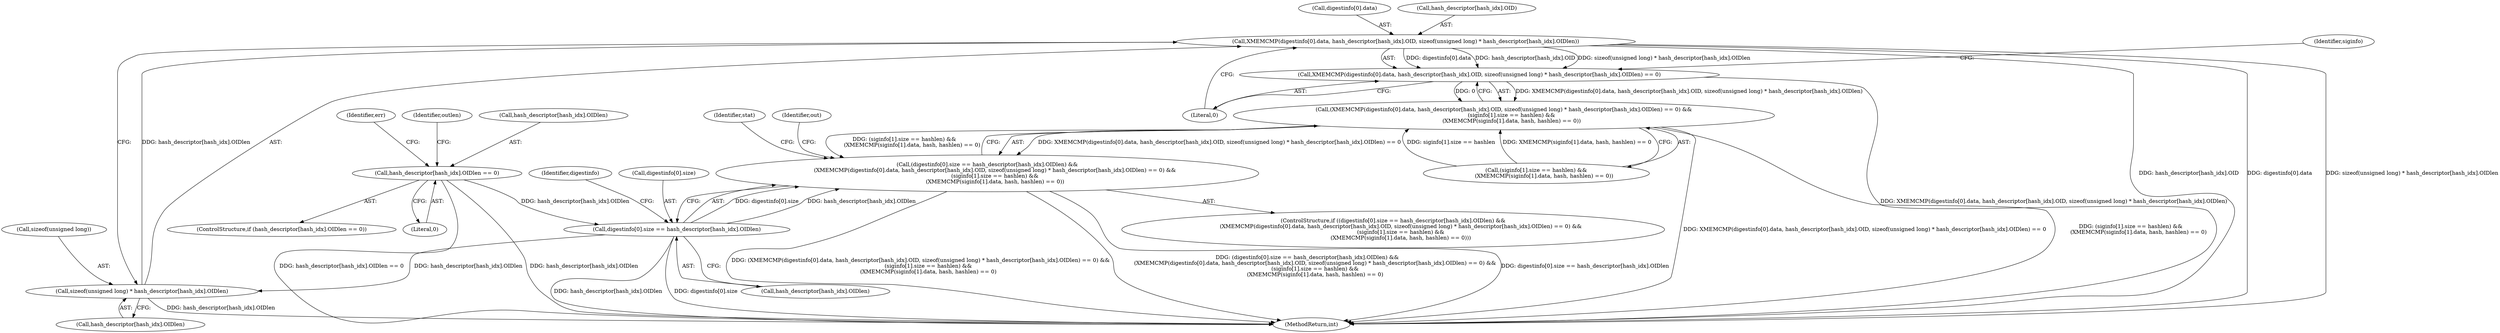 digraph "1_libtomcrypt_5eb9743410ce4657e9d54fef26a2ee31a1b5dd0@array" {
"1000403" [label="(Call,XMEMCMP(digestinfo[0].data, hash_descriptor[hash_idx].OID, sizeof(unsigned long) * hash_descriptor[hash_idx].OIDlen))"];
"1000414" [label="(Call,sizeof(unsigned long) * hash_descriptor[hash_idx].OIDlen)"];
"1000390" [label="(Call,digestinfo[0].size == hash_descriptor[hash_idx].OIDlen)"];
"1000286" [label="(Call,hash_descriptor[hash_idx].OIDlen == 0)"];
"1000402" [label="(Call,XMEMCMP(digestinfo[0].data, hash_descriptor[hash_idx].OID, sizeof(unsigned long) * hash_descriptor[hash_idx].OIDlen) == 0)"];
"1000401" [label="(Call,(XMEMCMP(digestinfo[0].data, hash_descriptor[hash_idx].OID, sizeof(unsigned long) * hash_descriptor[hash_idx].OIDlen) == 0) &&\n         (siginfo[1].size == hashlen) &&\n         (XMEMCMP(siginfo[1].data, hash, hashlen) == 0))"];
"1000389" [label="(Call,(digestinfo[0].size == hash_descriptor[hash_idx].OIDlen) &&\n         (XMEMCMP(digestinfo[0].data, hash_descriptor[hash_idx].OID, sizeof(unsigned long) * hash_descriptor[hash_idx].OIDlen) == 0) &&\n         (siginfo[1].size == hashlen) &&\n         (XMEMCMP(siginfo[1].data, hash, hashlen) == 0))"];
"1000285" [label="(ControlStructure,if (hash_descriptor[hash_idx].OIDlen == 0))"];
"1000292" [label="(Literal,0)"];
"1000444" [label="(Identifier,stat)"];
"1000388" [label="(ControlStructure,if ((digestinfo[0].size == hash_descriptor[hash_idx].OIDlen) &&\n         (XMEMCMP(digestinfo[0].data, hash_descriptor[hash_idx].OID, sizeof(unsigned long) * hash_descriptor[hash_idx].OIDlen) == 0) &&\n         (siginfo[1].size == hashlen) &&\n         (XMEMCMP(siginfo[1].data, hash, hashlen) == 0)))"];
"1000287" [label="(Call,hash_descriptor[hash_idx].OIDlen)"];
"1000427" [label="(Identifier,siginfo)"];
"1000401" [label="(Call,(XMEMCMP(digestinfo[0].data, hash_descriptor[hash_idx].OID, sizeof(unsigned long) * hash_descriptor[hash_idx].OIDlen) == 0) &&\n         (siginfo[1].size == hashlen) &&\n         (XMEMCMP(siginfo[1].data, hash, hashlen) == 0))"];
"1000422" [label="(Literal,0)"];
"1000295" [label="(Identifier,err)"];
"1000414" [label="(Call,sizeof(unsigned long) * hash_descriptor[hash_idx].OIDlen)"];
"1000286" [label="(Call,hash_descriptor[hash_idx].OIDlen == 0)"];
"1000406" [label="(Identifier,digestinfo)"];
"1000390" [label="(Call,digestinfo[0].size == hash_descriptor[hash_idx].OIDlen)"];
"1000391" [label="(Call,digestinfo[0].size)"];
"1000404" [label="(Call,digestinfo[0].data)"];
"1000409" [label="(Call,hash_descriptor[hash_idx].OID)"];
"1000299" [label="(Identifier,outlen)"];
"1000396" [label="(Call,hash_descriptor[hash_idx].OIDlen)"];
"1000402" [label="(Call,XMEMCMP(digestinfo[0].data, hash_descriptor[hash_idx].OID, sizeof(unsigned long) * hash_descriptor[hash_idx].OIDlen) == 0)"];
"1000423" [label="(Call,(siginfo[1].size == hashlen) &&\n         (XMEMCMP(siginfo[1].data, hash, hashlen) == 0))"];
"1000447" [label="(Identifier,out)"];
"1000417" [label="(Call,hash_descriptor[hash_idx].OIDlen)"];
"1000459" [label="(MethodReturn,int)"];
"1000415" [label="(Call,sizeof(unsigned long))"];
"1000403" [label="(Call,XMEMCMP(digestinfo[0].data, hash_descriptor[hash_idx].OID, sizeof(unsigned long) * hash_descriptor[hash_idx].OIDlen))"];
"1000389" [label="(Call,(digestinfo[0].size == hash_descriptor[hash_idx].OIDlen) &&\n         (XMEMCMP(digestinfo[0].data, hash_descriptor[hash_idx].OID, sizeof(unsigned long) * hash_descriptor[hash_idx].OIDlen) == 0) &&\n         (siginfo[1].size == hashlen) &&\n         (XMEMCMP(siginfo[1].data, hash, hashlen) == 0))"];
"1000403" -> "1000402"  [label="AST: "];
"1000403" -> "1000414"  [label="CFG: "];
"1000404" -> "1000403"  [label="AST: "];
"1000409" -> "1000403"  [label="AST: "];
"1000414" -> "1000403"  [label="AST: "];
"1000422" -> "1000403"  [label="CFG: "];
"1000403" -> "1000459"  [label="DDG: hash_descriptor[hash_idx].OID"];
"1000403" -> "1000459"  [label="DDG: digestinfo[0].data"];
"1000403" -> "1000459"  [label="DDG: sizeof(unsigned long) * hash_descriptor[hash_idx].OIDlen"];
"1000403" -> "1000402"  [label="DDG: digestinfo[0].data"];
"1000403" -> "1000402"  [label="DDG: hash_descriptor[hash_idx].OID"];
"1000403" -> "1000402"  [label="DDG: sizeof(unsigned long) * hash_descriptor[hash_idx].OIDlen"];
"1000414" -> "1000403"  [label="DDG: hash_descriptor[hash_idx].OIDlen"];
"1000414" -> "1000417"  [label="CFG: "];
"1000415" -> "1000414"  [label="AST: "];
"1000417" -> "1000414"  [label="AST: "];
"1000414" -> "1000459"  [label="DDG: hash_descriptor[hash_idx].OIDlen"];
"1000390" -> "1000414"  [label="DDG: hash_descriptor[hash_idx].OIDlen"];
"1000390" -> "1000389"  [label="AST: "];
"1000390" -> "1000396"  [label="CFG: "];
"1000391" -> "1000390"  [label="AST: "];
"1000396" -> "1000390"  [label="AST: "];
"1000406" -> "1000390"  [label="CFG: "];
"1000389" -> "1000390"  [label="CFG: "];
"1000390" -> "1000459"  [label="DDG: hash_descriptor[hash_idx].OIDlen"];
"1000390" -> "1000459"  [label="DDG: digestinfo[0].size"];
"1000390" -> "1000389"  [label="DDG: digestinfo[0].size"];
"1000390" -> "1000389"  [label="DDG: hash_descriptor[hash_idx].OIDlen"];
"1000286" -> "1000390"  [label="DDG: hash_descriptor[hash_idx].OIDlen"];
"1000286" -> "1000285"  [label="AST: "];
"1000286" -> "1000292"  [label="CFG: "];
"1000287" -> "1000286"  [label="AST: "];
"1000292" -> "1000286"  [label="AST: "];
"1000295" -> "1000286"  [label="CFG: "];
"1000299" -> "1000286"  [label="CFG: "];
"1000286" -> "1000459"  [label="DDG: hash_descriptor[hash_idx].OIDlen == 0"];
"1000286" -> "1000459"  [label="DDG: hash_descriptor[hash_idx].OIDlen"];
"1000402" -> "1000401"  [label="AST: "];
"1000402" -> "1000422"  [label="CFG: "];
"1000422" -> "1000402"  [label="AST: "];
"1000427" -> "1000402"  [label="CFG: "];
"1000401" -> "1000402"  [label="CFG: "];
"1000402" -> "1000459"  [label="DDG: XMEMCMP(digestinfo[0].data, hash_descriptor[hash_idx].OID, sizeof(unsigned long) * hash_descriptor[hash_idx].OIDlen)"];
"1000402" -> "1000401"  [label="DDG: XMEMCMP(digestinfo[0].data, hash_descriptor[hash_idx].OID, sizeof(unsigned long) * hash_descriptor[hash_idx].OIDlen)"];
"1000402" -> "1000401"  [label="DDG: 0"];
"1000401" -> "1000389"  [label="AST: "];
"1000401" -> "1000423"  [label="CFG: "];
"1000423" -> "1000401"  [label="AST: "];
"1000389" -> "1000401"  [label="CFG: "];
"1000401" -> "1000459"  [label="DDG: XMEMCMP(digestinfo[0].data, hash_descriptor[hash_idx].OID, sizeof(unsigned long) * hash_descriptor[hash_idx].OIDlen) == 0"];
"1000401" -> "1000459"  [label="DDG: (siginfo[1].size == hashlen) &&\n         (XMEMCMP(siginfo[1].data, hash, hashlen) == 0)"];
"1000401" -> "1000389"  [label="DDG: XMEMCMP(digestinfo[0].data, hash_descriptor[hash_idx].OID, sizeof(unsigned long) * hash_descriptor[hash_idx].OIDlen) == 0"];
"1000401" -> "1000389"  [label="DDG: (siginfo[1].size == hashlen) &&\n         (XMEMCMP(siginfo[1].data, hash, hashlen) == 0)"];
"1000423" -> "1000401"  [label="DDG: siginfo[1].size == hashlen"];
"1000423" -> "1000401"  [label="DDG: XMEMCMP(siginfo[1].data, hash, hashlen) == 0"];
"1000389" -> "1000388"  [label="AST: "];
"1000444" -> "1000389"  [label="CFG: "];
"1000447" -> "1000389"  [label="CFG: "];
"1000389" -> "1000459"  [label="DDG: (XMEMCMP(digestinfo[0].data, hash_descriptor[hash_idx].OID, sizeof(unsigned long) * hash_descriptor[hash_idx].OIDlen) == 0) &&\n         (siginfo[1].size == hashlen) &&\n         (XMEMCMP(siginfo[1].data, hash, hashlen) == 0)"];
"1000389" -> "1000459"  [label="DDG: (digestinfo[0].size == hash_descriptor[hash_idx].OIDlen) &&\n         (XMEMCMP(digestinfo[0].data, hash_descriptor[hash_idx].OID, sizeof(unsigned long) * hash_descriptor[hash_idx].OIDlen) == 0) &&\n         (siginfo[1].size == hashlen) &&\n         (XMEMCMP(siginfo[1].data, hash, hashlen) == 0)"];
"1000389" -> "1000459"  [label="DDG: digestinfo[0].size == hash_descriptor[hash_idx].OIDlen"];
}
